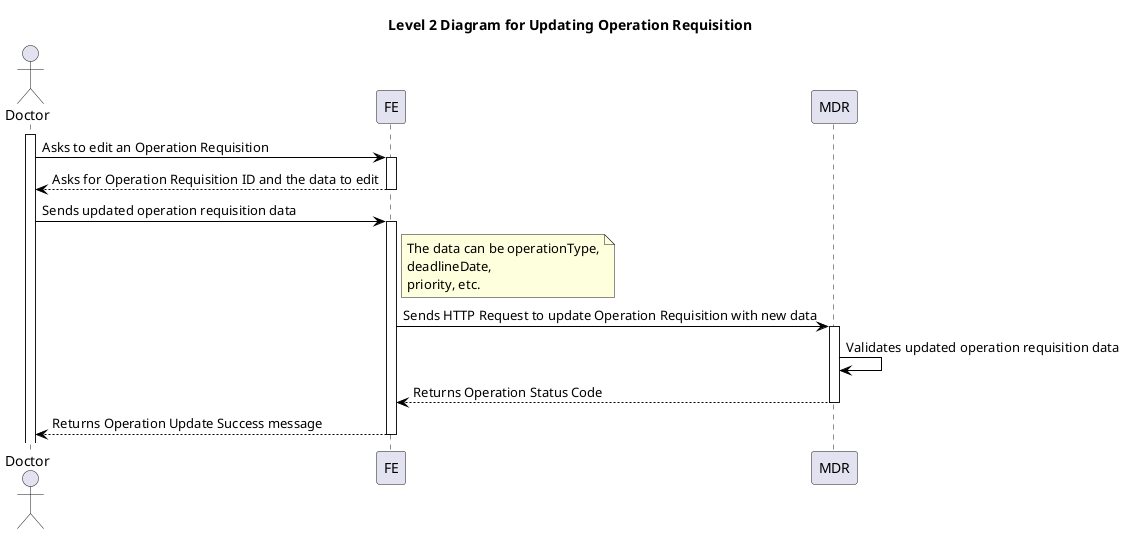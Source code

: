 @startuml level_2

title Level 2 Diagram for Updating Operation Requisition

hide empty members
'skinparam Linetype ortho

skinparam class {
    BackgroundColor<<valueObject>> #D6EAF8
    BackgroundColor<<root>> #FDEBD0
    BackgroundColor<<service>> #D1F2EB
    BackgroundColor #FEF9E7
    ArrowColor Black
}

skinparam package {
    BackgroundColor #EBF5FB
}

actor Doctor as D
participant "FE" as FE
participant "MDR" as MDR

activate D
D -> FE: Asks to edit an Operation Requisition
activate FE
FE --> D: Asks for Operation Requisition ID and the data to edit
deactivate FE
D -> FE: Sends updated operation requisition data
note right of FE: The data can be operationType,\ndeadlineDate,\npriority, etc.
activate FE
FE -> MDR: Sends HTTP Request to update Operation Requisition with new data
activate MDR
MDR -> MDR: Validates updated operation requisition data
MDR --> FE: Returns Operation Status Code
deactivate MDR
FE --> D: Returns Operation Update Success message
deactivate FE

@enduml